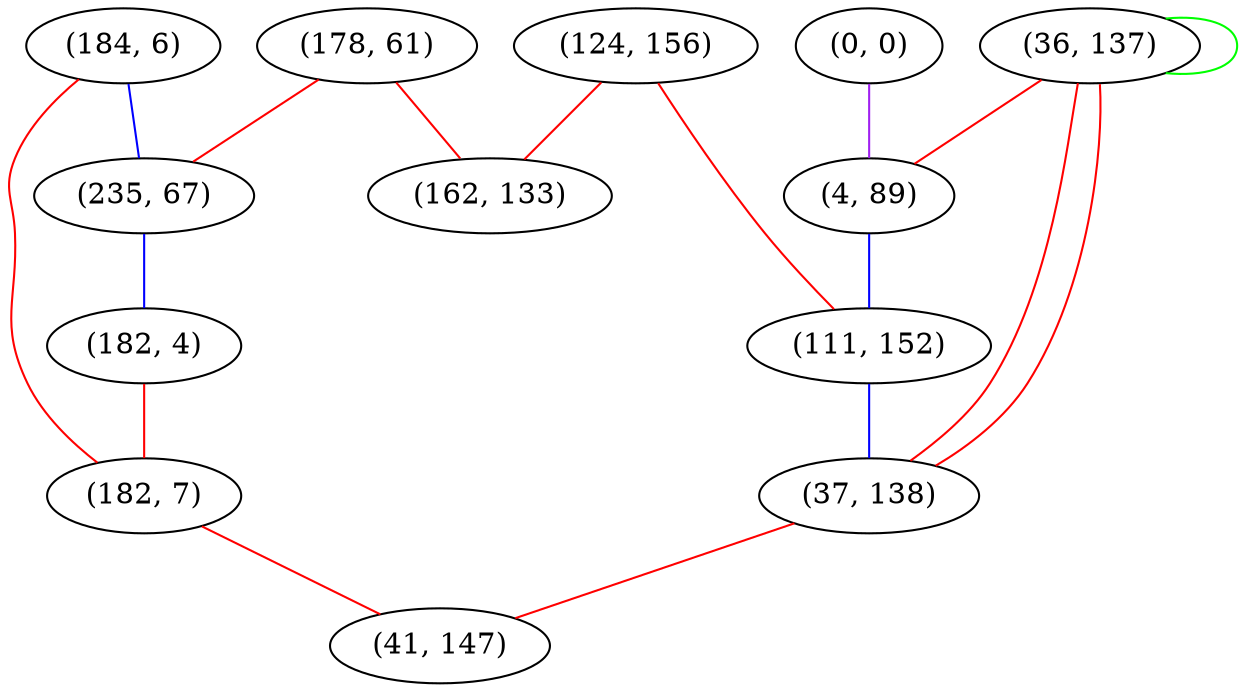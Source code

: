 graph "" {
"(0, 0)";
"(36, 137)";
"(184, 6)";
"(124, 156)";
"(178, 61)";
"(235, 67)";
"(182, 4)";
"(4, 89)";
"(182, 7)";
"(111, 152)";
"(37, 138)";
"(162, 133)";
"(41, 147)";
"(0, 0)" -- "(4, 89)"  [color=purple, key=0, weight=4];
"(36, 137)" -- "(36, 137)"  [color=green, key=0, weight=2];
"(36, 137)" -- "(37, 138)"  [color=red, key=0, weight=1];
"(36, 137)" -- "(37, 138)"  [color=red, key=1, weight=1];
"(36, 137)" -- "(4, 89)"  [color=red, key=0, weight=1];
"(184, 6)" -- "(182, 7)"  [color=red, key=0, weight=1];
"(184, 6)" -- "(235, 67)"  [color=blue, key=0, weight=3];
"(124, 156)" -- "(162, 133)"  [color=red, key=0, weight=1];
"(124, 156)" -- "(111, 152)"  [color=red, key=0, weight=1];
"(178, 61)" -- "(162, 133)"  [color=red, key=0, weight=1];
"(178, 61)" -- "(235, 67)"  [color=red, key=0, weight=1];
"(235, 67)" -- "(182, 4)"  [color=blue, key=0, weight=3];
"(182, 4)" -- "(182, 7)"  [color=red, key=0, weight=1];
"(4, 89)" -- "(111, 152)"  [color=blue, key=0, weight=3];
"(182, 7)" -- "(41, 147)"  [color=red, key=0, weight=1];
"(111, 152)" -- "(37, 138)"  [color=blue, key=0, weight=3];
"(37, 138)" -- "(41, 147)"  [color=red, key=0, weight=1];
}
